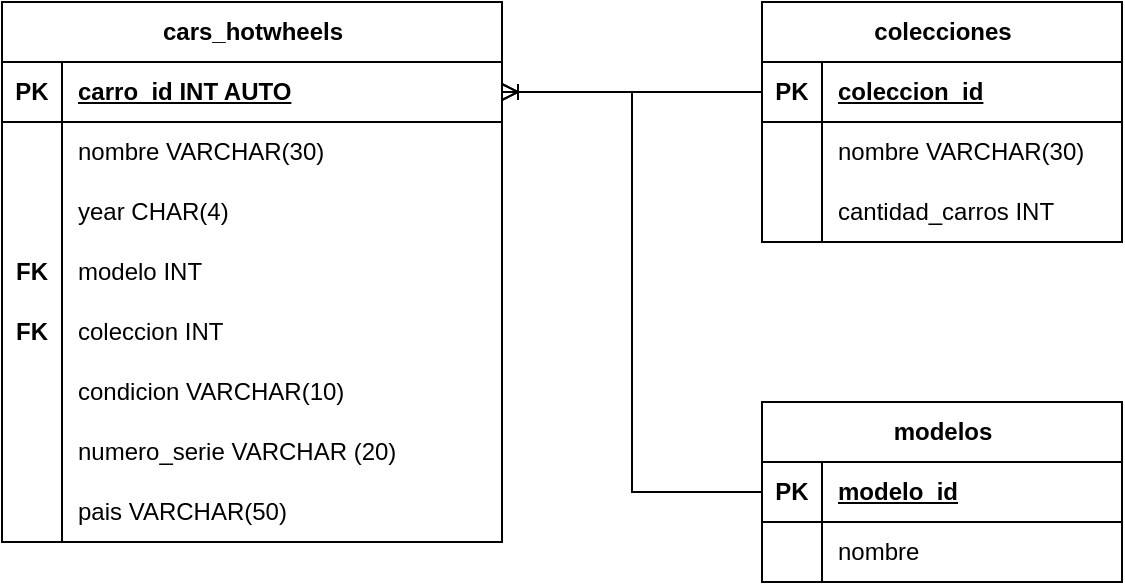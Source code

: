 <mxfile version="21.7.5" type="google">
  <diagram name="Page-1" id="y1B03uMDFTesGjisrmo0">
    <mxGraphModel grid="1" page="1" gridSize="10" guides="1" tooltips="1" connect="1" arrows="1" fold="1" pageScale="1" pageWidth="827" pageHeight="583" math="0" shadow="0">
      <root>
        <mxCell id="0" />
        <mxCell id="1" parent="0" />
        <mxCell id="8oKJx5j9g8aNCdq-y1Pw-1" value="cars_hotwheels" style="shape=table;startSize=30;container=1;collapsible=1;childLayout=tableLayout;fixedRows=1;rowLines=0;fontStyle=1;align=center;resizeLast=1;html=1;" vertex="1" parent="1">
          <mxGeometry x="134" y="80" width="250" height="270" as="geometry" />
        </mxCell>
        <mxCell id="8oKJx5j9g8aNCdq-y1Pw-2" value="" style="shape=tableRow;horizontal=0;startSize=0;swimlaneHead=0;swimlaneBody=0;fillColor=none;collapsible=0;dropTarget=0;points=[[0,0.5],[1,0.5]];portConstraint=eastwest;top=0;left=0;right=0;bottom=1;" vertex="1" parent="8oKJx5j9g8aNCdq-y1Pw-1">
          <mxGeometry y="30" width="250" height="30" as="geometry" />
        </mxCell>
        <mxCell id="8oKJx5j9g8aNCdq-y1Pw-3" value="PK" style="shape=partialRectangle;connectable=0;fillColor=none;top=0;left=0;bottom=0;right=0;fontStyle=1;overflow=hidden;whiteSpace=wrap;html=1;" vertex="1" parent="8oKJx5j9g8aNCdq-y1Pw-2">
          <mxGeometry width="30" height="30" as="geometry">
            <mxRectangle width="30" height="30" as="alternateBounds" />
          </mxGeometry>
        </mxCell>
        <mxCell id="8oKJx5j9g8aNCdq-y1Pw-4" value="carro_id INT AUTO" style="shape=partialRectangle;connectable=0;fillColor=none;top=0;left=0;bottom=0;right=0;align=left;spacingLeft=6;fontStyle=5;overflow=hidden;whiteSpace=wrap;html=1;" vertex="1" parent="8oKJx5j9g8aNCdq-y1Pw-2">
          <mxGeometry x="30" width="220" height="30" as="geometry">
            <mxRectangle width="220" height="30" as="alternateBounds" />
          </mxGeometry>
        </mxCell>
        <mxCell id="8oKJx5j9g8aNCdq-y1Pw-5" value="" style="shape=tableRow;horizontal=0;startSize=0;swimlaneHead=0;swimlaneBody=0;fillColor=none;collapsible=0;dropTarget=0;points=[[0,0.5],[1,0.5]];portConstraint=eastwest;top=0;left=0;right=0;bottom=0;" vertex="1" parent="8oKJx5j9g8aNCdq-y1Pw-1">
          <mxGeometry y="60" width="250" height="30" as="geometry" />
        </mxCell>
        <mxCell id="8oKJx5j9g8aNCdq-y1Pw-6" value="" style="shape=partialRectangle;connectable=0;fillColor=none;top=0;left=0;bottom=0;right=0;editable=1;overflow=hidden;whiteSpace=wrap;html=1;" vertex="1" parent="8oKJx5j9g8aNCdq-y1Pw-5">
          <mxGeometry width="30" height="30" as="geometry">
            <mxRectangle width="30" height="30" as="alternateBounds" />
          </mxGeometry>
        </mxCell>
        <mxCell id="8oKJx5j9g8aNCdq-y1Pw-7" value="nombre VARCHAR(30)" style="shape=partialRectangle;connectable=0;fillColor=none;top=0;left=0;bottom=0;right=0;align=left;spacingLeft=6;overflow=hidden;whiteSpace=wrap;html=1;" vertex="1" parent="8oKJx5j9g8aNCdq-y1Pw-5">
          <mxGeometry x="30" width="220" height="30" as="geometry">
            <mxRectangle width="220" height="30" as="alternateBounds" />
          </mxGeometry>
        </mxCell>
        <mxCell id="8oKJx5j9g8aNCdq-y1Pw-8" value="" style="shape=tableRow;horizontal=0;startSize=0;swimlaneHead=0;swimlaneBody=0;fillColor=none;collapsible=0;dropTarget=0;points=[[0,0.5],[1,0.5]];portConstraint=eastwest;top=0;left=0;right=0;bottom=0;" vertex="1" parent="8oKJx5j9g8aNCdq-y1Pw-1">
          <mxGeometry y="90" width="250" height="30" as="geometry" />
        </mxCell>
        <mxCell id="8oKJx5j9g8aNCdq-y1Pw-9" value="" style="shape=partialRectangle;connectable=0;fillColor=none;top=0;left=0;bottom=0;right=0;editable=1;overflow=hidden;whiteSpace=wrap;html=1;" vertex="1" parent="8oKJx5j9g8aNCdq-y1Pw-8">
          <mxGeometry width="30" height="30" as="geometry">
            <mxRectangle width="30" height="30" as="alternateBounds" />
          </mxGeometry>
        </mxCell>
        <mxCell id="8oKJx5j9g8aNCdq-y1Pw-10" value="year CHAR(4)" style="shape=partialRectangle;connectable=0;fillColor=none;top=0;left=0;bottom=0;right=0;align=left;spacingLeft=6;overflow=hidden;whiteSpace=wrap;html=1;" vertex="1" parent="8oKJx5j9g8aNCdq-y1Pw-8">
          <mxGeometry x="30" width="220" height="30" as="geometry">
            <mxRectangle width="220" height="30" as="alternateBounds" />
          </mxGeometry>
        </mxCell>
        <mxCell id="8oKJx5j9g8aNCdq-y1Pw-11" value="" style="shape=tableRow;horizontal=0;startSize=0;swimlaneHead=0;swimlaneBody=0;fillColor=none;collapsible=0;dropTarget=0;points=[[0,0.5],[1,0.5]];portConstraint=eastwest;top=0;left=0;right=0;bottom=0;" vertex="1" parent="8oKJx5j9g8aNCdq-y1Pw-1">
          <mxGeometry y="120" width="250" height="30" as="geometry" />
        </mxCell>
        <mxCell id="8oKJx5j9g8aNCdq-y1Pw-12" value="&lt;b&gt;FK&lt;/b&gt;" style="shape=partialRectangle;connectable=0;fillColor=none;top=0;left=0;bottom=0;right=0;editable=1;overflow=hidden;whiteSpace=wrap;html=1;" vertex="1" parent="8oKJx5j9g8aNCdq-y1Pw-11">
          <mxGeometry width="30" height="30" as="geometry">
            <mxRectangle width="30" height="30" as="alternateBounds" />
          </mxGeometry>
        </mxCell>
        <mxCell id="8oKJx5j9g8aNCdq-y1Pw-13" value="modelo INT" style="shape=partialRectangle;connectable=0;fillColor=none;top=0;left=0;bottom=0;right=0;align=left;spacingLeft=6;overflow=hidden;whiteSpace=wrap;html=1;" vertex="1" parent="8oKJx5j9g8aNCdq-y1Pw-11">
          <mxGeometry x="30" width="220" height="30" as="geometry">
            <mxRectangle width="220" height="30" as="alternateBounds" />
          </mxGeometry>
        </mxCell>
        <mxCell id="8oKJx5j9g8aNCdq-y1Pw-59" value="" style="shape=tableRow;horizontal=0;startSize=0;swimlaneHead=0;swimlaneBody=0;fillColor=none;collapsible=0;dropTarget=0;points=[[0,0.5],[1,0.5]];portConstraint=eastwest;top=0;left=0;right=0;bottom=0;" vertex="1" parent="8oKJx5j9g8aNCdq-y1Pw-1">
          <mxGeometry y="150" width="250" height="30" as="geometry" />
        </mxCell>
        <mxCell id="8oKJx5j9g8aNCdq-y1Pw-60" value="&lt;b&gt;FK&lt;/b&gt;" style="shape=partialRectangle;connectable=0;fillColor=none;top=0;left=0;bottom=0;right=0;editable=1;overflow=hidden;whiteSpace=wrap;html=1;" vertex="1" parent="8oKJx5j9g8aNCdq-y1Pw-59">
          <mxGeometry width="30" height="30" as="geometry">
            <mxRectangle width="30" height="30" as="alternateBounds" />
          </mxGeometry>
        </mxCell>
        <mxCell id="8oKJx5j9g8aNCdq-y1Pw-61" value="coleccion INT" style="shape=partialRectangle;connectable=0;fillColor=none;top=0;left=0;bottom=0;right=0;align=left;spacingLeft=6;overflow=hidden;whiteSpace=wrap;html=1;" vertex="1" parent="8oKJx5j9g8aNCdq-y1Pw-59">
          <mxGeometry x="30" width="220" height="30" as="geometry">
            <mxRectangle width="220" height="30" as="alternateBounds" />
          </mxGeometry>
        </mxCell>
        <mxCell id="8oKJx5j9g8aNCdq-y1Pw-62" value="" style="shape=tableRow;horizontal=0;startSize=0;swimlaneHead=0;swimlaneBody=0;fillColor=none;collapsible=0;dropTarget=0;points=[[0,0.5],[1,0.5]];portConstraint=eastwest;top=0;left=0;right=0;bottom=0;" vertex="1" parent="8oKJx5j9g8aNCdq-y1Pw-1">
          <mxGeometry y="180" width="250" height="30" as="geometry" />
        </mxCell>
        <mxCell id="8oKJx5j9g8aNCdq-y1Pw-63" value="" style="shape=partialRectangle;connectable=0;fillColor=none;top=0;left=0;bottom=0;right=0;editable=1;overflow=hidden;whiteSpace=wrap;html=1;" vertex="1" parent="8oKJx5j9g8aNCdq-y1Pw-62">
          <mxGeometry width="30" height="30" as="geometry">
            <mxRectangle width="30" height="30" as="alternateBounds" />
          </mxGeometry>
        </mxCell>
        <mxCell id="8oKJx5j9g8aNCdq-y1Pw-64" value="condicion VARCHAR(10)" style="shape=partialRectangle;connectable=0;fillColor=none;top=0;left=0;bottom=0;right=0;align=left;spacingLeft=6;overflow=hidden;whiteSpace=wrap;html=1;" vertex="1" parent="8oKJx5j9g8aNCdq-y1Pw-62">
          <mxGeometry x="30" width="220" height="30" as="geometry">
            <mxRectangle width="220" height="30" as="alternateBounds" />
          </mxGeometry>
        </mxCell>
        <mxCell id="8oKJx5j9g8aNCdq-y1Pw-65" value="" style="shape=tableRow;horizontal=0;startSize=0;swimlaneHead=0;swimlaneBody=0;fillColor=none;collapsible=0;dropTarget=0;points=[[0,0.5],[1,0.5]];portConstraint=eastwest;top=0;left=0;right=0;bottom=0;" vertex="1" parent="8oKJx5j9g8aNCdq-y1Pw-1">
          <mxGeometry y="210" width="250" height="30" as="geometry" />
        </mxCell>
        <mxCell id="8oKJx5j9g8aNCdq-y1Pw-66" value="" style="shape=partialRectangle;connectable=0;fillColor=none;top=0;left=0;bottom=0;right=0;editable=1;overflow=hidden;whiteSpace=wrap;html=1;" vertex="1" parent="8oKJx5j9g8aNCdq-y1Pw-65">
          <mxGeometry width="30" height="30" as="geometry">
            <mxRectangle width="30" height="30" as="alternateBounds" />
          </mxGeometry>
        </mxCell>
        <mxCell id="8oKJx5j9g8aNCdq-y1Pw-67" value="numero_serie VARCHAR (20)" style="shape=partialRectangle;connectable=0;fillColor=none;top=0;left=0;bottom=0;right=0;align=left;spacingLeft=6;overflow=hidden;whiteSpace=wrap;html=1;" vertex="1" parent="8oKJx5j9g8aNCdq-y1Pw-65">
          <mxGeometry x="30" width="220" height="30" as="geometry">
            <mxRectangle width="220" height="30" as="alternateBounds" />
          </mxGeometry>
        </mxCell>
        <mxCell id="8oKJx5j9g8aNCdq-y1Pw-68" value="" style="shape=tableRow;horizontal=0;startSize=0;swimlaneHead=0;swimlaneBody=0;fillColor=none;collapsible=0;dropTarget=0;points=[[0,0.5],[1,0.5]];portConstraint=eastwest;top=0;left=0;right=0;bottom=0;" vertex="1" parent="8oKJx5j9g8aNCdq-y1Pw-1">
          <mxGeometry y="240" width="250" height="30" as="geometry" />
        </mxCell>
        <mxCell id="8oKJx5j9g8aNCdq-y1Pw-69" value="" style="shape=partialRectangle;connectable=0;fillColor=none;top=0;left=0;bottom=0;right=0;editable=1;overflow=hidden;whiteSpace=wrap;html=1;" vertex="1" parent="8oKJx5j9g8aNCdq-y1Pw-68">
          <mxGeometry width="30" height="30" as="geometry">
            <mxRectangle width="30" height="30" as="alternateBounds" />
          </mxGeometry>
        </mxCell>
        <mxCell id="8oKJx5j9g8aNCdq-y1Pw-70" value="pais VARCHAR(50)" style="shape=partialRectangle;connectable=0;fillColor=none;top=0;left=0;bottom=0;right=0;align=left;spacingLeft=6;overflow=hidden;whiteSpace=wrap;html=1;" vertex="1" parent="8oKJx5j9g8aNCdq-y1Pw-68">
          <mxGeometry x="30" width="220" height="30" as="geometry">
            <mxRectangle width="220" height="30" as="alternateBounds" />
          </mxGeometry>
        </mxCell>
        <mxCell id="8oKJx5j9g8aNCdq-y1Pw-14" value="colecciones" style="shape=table;startSize=30;container=1;collapsible=1;childLayout=tableLayout;fixedRows=1;rowLines=0;fontStyle=1;align=center;resizeLast=1;html=1;" vertex="1" parent="1">
          <mxGeometry x="514" y="80" width="180" height="120" as="geometry" />
        </mxCell>
        <mxCell id="8oKJx5j9g8aNCdq-y1Pw-15" value="" style="shape=tableRow;horizontal=0;startSize=0;swimlaneHead=0;swimlaneBody=0;fillColor=none;collapsible=0;dropTarget=0;points=[[0,0.5],[1,0.5]];portConstraint=eastwest;top=0;left=0;right=0;bottom=1;" vertex="1" parent="8oKJx5j9g8aNCdq-y1Pw-14">
          <mxGeometry y="30" width="180" height="30" as="geometry" />
        </mxCell>
        <mxCell id="8oKJx5j9g8aNCdq-y1Pw-16" value="PK" style="shape=partialRectangle;connectable=0;fillColor=none;top=0;left=0;bottom=0;right=0;fontStyle=1;overflow=hidden;whiteSpace=wrap;html=1;" vertex="1" parent="8oKJx5j9g8aNCdq-y1Pw-15">
          <mxGeometry width="30" height="30" as="geometry">
            <mxRectangle width="30" height="30" as="alternateBounds" />
          </mxGeometry>
        </mxCell>
        <mxCell id="8oKJx5j9g8aNCdq-y1Pw-17" value="coleccion_id" style="shape=partialRectangle;connectable=0;fillColor=none;top=0;left=0;bottom=0;right=0;align=left;spacingLeft=6;fontStyle=5;overflow=hidden;whiteSpace=wrap;html=1;" vertex="1" parent="8oKJx5j9g8aNCdq-y1Pw-15">
          <mxGeometry x="30" width="150" height="30" as="geometry">
            <mxRectangle width="150" height="30" as="alternateBounds" />
          </mxGeometry>
        </mxCell>
        <mxCell id="8oKJx5j9g8aNCdq-y1Pw-18" value="" style="shape=tableRow;horizontal=0;startSize=0;swimlaneHead=0;swimlaneBody=0;fillColor=none;collapsible=0;dropTarget=0;points=[[0,0.5],[1,0.5]];portConstraint=eastwest;top=0;left=0;right=0;bottom=0;" vertex="1" parent="8oKJx5j9g8aNCdq-y1Pw-14">
          <mxGeometry y="60" width="180" height="30" as="geometry" />
        </mxCell>
        <mxCell id="8oKJx5j9g8aNCdq-y1Pw-19" value="" style="shape=partialRectangle;connectable=0;fillColor=none;top=0;left=0;bottom=0;right=0;editable=1;overflow=hidden;whiteSpace=wrap;html=1;" vertex="1" parent="8oKJx5j9g8aNCdq-y1Pw-18">
          <mxGeometry width="30" height="30" as="geometry">
            <mxRectangle width="30" height="30" as="alternateBounds" />
          </mxGeometry>
        </mxCell>
        <mxCell id="8oKJx5j9g8aNCdq-y1Pw-20" value="nombre VARCHAR(30)" style="shape=partialRectangle;connectable=0;fillColor=none;top=0;left=0;bottom=0;right=0;align=left;spacingLeft=6;overflow=hidden;whiteSpace=wrap;html=1;" vertex="1" parent="8oKJx5j9g8aNCdq-y1Pw-18">
          <mxGeometry x="30" width="150" height="30" as="geometry">
            <mxRectangle width="150" height="30" as="alternateBounds" />
          </mxGeometry>
        </mxCell>
        <mxCell id="8oKJx5j9g8aNCdq-y1Pw-21" value="" style="shape=tableRow;horizontal=0;startSize=0;swimlaneHead=0;swimlaneBody=0;fillColor=none;collapsible=0;dropTarget=0;points=[[0,0.5],[1,0.5]];portConstraint=eastwest;top=0;left=0;right=0;bottom=0;" vertex="1" parent="8oKJx5j9g8aNCdq-y1Pw-14">
          <mxGeometry y="90" width="180" height="30" as="geometry" />
        </mxCell>
        <mxCell id="8oKJx5j9g8aNCdq-y1Pw-22" value="" style="shape=partialRectangle;connectable=0;fillColor=none;top=0;left=0;bottom=0;right=0;editable=1;overflow=hidden;whiteSpace=wrap;html=1;" vertex="1" parent="8oKJx5j9g8aNCdq-y1Pw-21">
          <mxGeometry width="30" height="30" as="geometry">
            <mxRectangle width="30" height="30" as="alternateBounds" />
          </mxGeometry>
        </mxCell>
        <mxCell id="8oKJx5j9g8aNCdq-y1Pw-23" value="cantidad_carros INT" style="shape=partialRectangle;connectable=0;fillColor=none;top=0;left=0;bottom=0;right=0;align=left;spacingLeft=6;overflow=hidden;whiteSpace=wrap;html=1;" vertex="1" parent="8oKJx5j9g8aNCdq-y1Pw-21">
          <mxGeometry x="30" width="150" height="30" as="geometry">
            <mxRectangle width="150" height="30" as="alternateBounds" />
          </mxGeometry>
        </mxCell>
        <mxCell id="8oKJx5j9g8aNCdq-y1Pw-27" value="modelos" style="shape=table;startSize=30;container=1;collapsible=1;childLayout=tableLayout;fixedRows=1;rowLines=0;fontStyle=1;align=center;resizeLast=1;html=1;" vertex="1" parent="1">
          <mxGeometry x="514" y="280" width="180" height="90" as="geometry" />
        </mxCell>
        <mxCell id="8oKJx5j9g8aNCdq-y1Pw-28" value="" style="shape=tableRow;horizontal=0;startSize=0;swimlaneHead=0;swimlaneBody=0;fillColor=none;collapsible=0;dropTarget=0;points=[[0,0.5],[1,0.5]];portConstraint=eastwest;top=0;left=0;right=0;bottom=1;" vertex="1" parent="8oKJx5j9g8aNCdq-y1Pw-27">
          <mxGeometry y="30" width="180" height="30" as="geometry" />
        </mxCell>
        <mxCell id="8oKJx5j9g8aNCdq-y1Pw-29" value="PK" style="shape=partialRectangle;connectable=0;fillColor=none;top=0;left=0;bottom=0;right=0;fontStyle=1;overflow=hidden;whiteSpace=wrap;html=1;" vertex="1" parent="8oKJx5j9g8aNCdq-y1Pw-28">
          <mxGeometry width="30" height="30" as="geometry">
            <mxRectangle width="30" height="30" as="alternateBounds" />
          </mxGeometry>
        </mxCell>
        <mxCell id="8oKJx5j9g8aNCdq-y1Pw-30" value="modelo_id" style="shape=partialRectangle;connectable=0;fillColor=none;top=0;left=0;bottom=0;right=0;align=left;spacingLeft=6;fontStyle=5;overflow=hidden;whiteSpace=wrap;html=1;" vertex="1" parent="8oKJx5j9g8aNCdq-y1Pw-28">
          <mxGeometry x="30" width="150" height="30" as="geometry">
            <mxRectangle width="150" height="30" as="alternateBounds" />
          </mxGeometry>
        </mxCell>
        <mxCell id="8oKJx5j9g8aNCdq-y1Pw-31" value="" style="shape=tableRow;horizontal=0;startSize=0;swimlaneHead=0;swimlaneBody=0;fillColor=none;collapsible=0;dropTarget=0;points=[[0,0.5],[1,0.5]];portConstraint=eastwest;top=0;left=0;right=0;bottom=0;" vertex="1" parent="8oKJx5j9g8aNCdq-y1Pw-27">
          <mxGeometry y="60" width="180" height="30" as="geometry" />
        </mxCell>
        <mxCell id="8oKJx5j9g8aNCdq-y1Pw-32" value="" style="shape=partialRectangle;connectable=0;fillColor=none;top=0;left=0;bottom=0;right=0;editable=1;overflow=hidden;whiteSpace=wrap;html=1;" vertex="1" parent="8oKJx5j9g8aNCdq-y1Pw-31">
          <mxGeometry width="30" height="30" as="geometry">
            <mxRectangle width="30" height="30" as="alternateBounds" />
          </mxGeometry>
        </mxCell>
        <mxCell id="8oKJx5j9g8aNCdq-y1Pw-33" value="nombre" style="shape=partialRectangle;connectable=0;fillColor=none;top=0;left=0;bottom=0;right=0;align=left;spacingLeft=6;overflow=hidden;whiteSpace=wrap;html=1;" vertex="1" parent="8oKJx5j9g8aNCdq-y1Pw-31">
          <mxGeometry x="30" width="150" height="30" as="geometry">
            <mxRectangle width="150" height="30" as="alternateBounds" />
          </mxGeometry>
        </mxCell>
        <mxCell id="8oKJx5j9g8aNCdq-y1Pw-71" value="" style="edgeStyle=entityRelationEdgeStyle;fontSize=12;html=1;endArrow=ERoneToMany;rounded=0;entryX=1;entryY=0.5;entryDx=0;entryDy=0;exitX=0;exitY=0.5;exitDx=0;exitDy=0;" edge="1" parent="1" source="8oKJx5j9g8aNCdq-y1Pw-15" target="8oKJx5j9g8aNCdq-y1Pw-2">
          <mxGeometry width="100" height="100" relative="1" as="geometry">
            <mxPoint x="484" y="130" as="sourcePoint" />
            <mxPoint x="584" y="30" as="targetPoint" />
          </mxGeometry>
        </mxCell>
        <mxCell id="8oKJx5j9g8aNCdq-y1Pw-72" value="" style="edgeStyle=orthogonalEdgeStyle;fontSize=12;html=1;endArrow=ERoneToMany;rounded=0;entryX=1;entryY=0.5;entryDx=0;entryDy=0;exitX=0;exitY=0.5;exitDx=0;exitDy=0;" edge="1" parent="1" source="8oKJx5j9g8aNCdq-y1Pw-28" target="8oKJx5j9g8aNCdq-y1Pw-2">
          <mxGeometry width="100" height="100" relative="1" as="geometry">
            <mxPoint x="384" y="400" as="sourcePoint" />
            <mxPoint x="454" y="230" as="targetPoint" />
          </mxGeometry>
        </mxCell>
      </root>
    </mxGraphModel>
  </diagram>
</mxfile>
